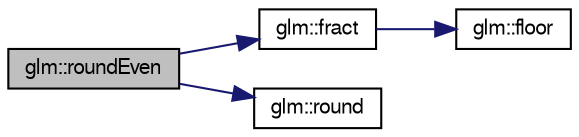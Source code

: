 digraph G
{
  bgcolor="transparent";
  edge [fontname="FreeSans",fontsize=10,labelfontname="FreeSans",labelfontsize=10];
  node [fontname="FreeSans",fontsize=10,shape=record];
  rankdir=LR;
  Node1 [label="glm::roundEven",height=0.2,width=0.4,color="black", fillcolor="grey75", style="filled" fontcolor="black"];
  Node1 -> Node2 [color="midnightblue",fontsize=10,style="solid"];
  Node2 [label="glm::fract",height=0.2,width=0.4,color="black",URL="$group__core__func__common.html#g7418318e0c1a82f21805628aabb0e24e"];
  Node2 -> Node3 [color="midnightblue",fontsize=10,style="solid"];
  Node3 [label="glm::floor",height=0.2,width=0.4,color="black",URL="$group__core__func__common.html#gf87c2d5cbed8b293dcb7506b7c06c9e1"];
  Node1 -> Node4 [color="midnightblue",fontsize=10,style="solid"];
  Node4 [label="glm::round",height=0.2,width=0.4,color="black",URL="$group__core__func__common.html#g931fae510be1b98fe22646fc649a50d2"];
}
